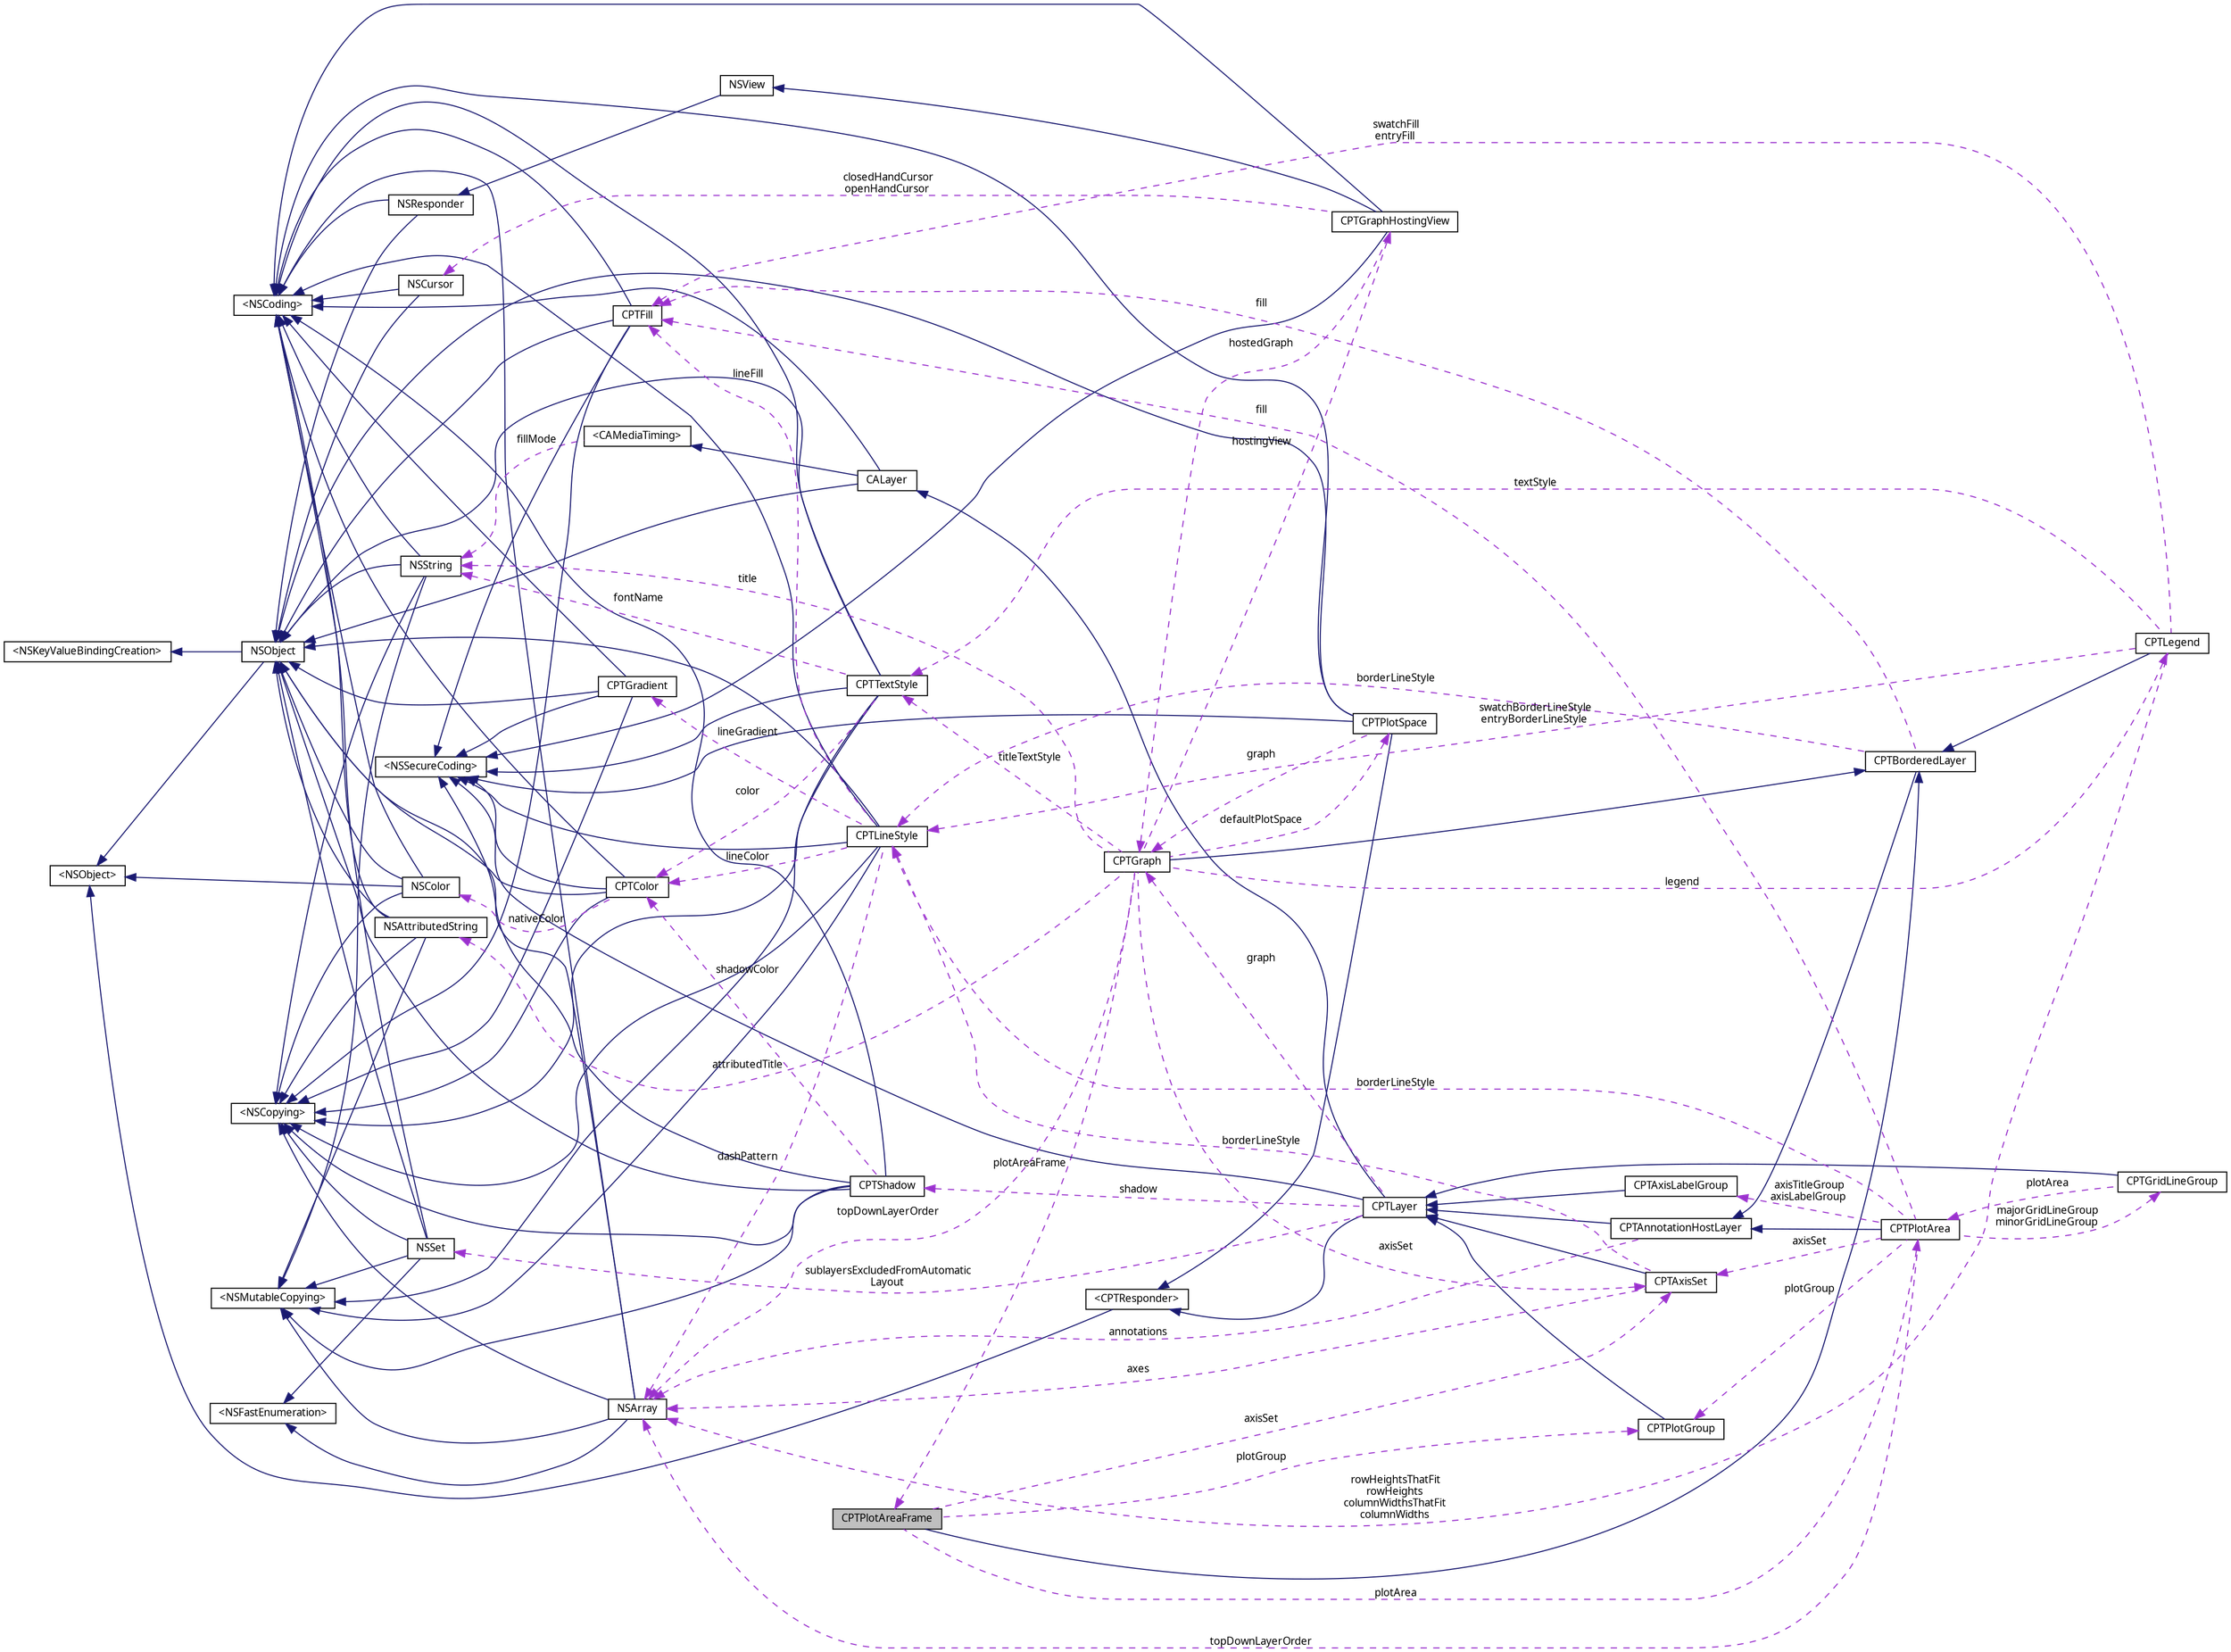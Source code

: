 digraph "CPTPlotAreaFrame"
{
 // LATEX_PDF_SIZE
  bgcolor="transparent";
  edge [fontname="Lucinda Grande",fontsize="10",labelfontname="Lucinda Grande",labelfontsize="10"];
  node [fontname="Lucinda Grande",fontsize="10",shape=record];
  rankdir="LR";
  Node1 [label="CPTPlotAreaFrame",height=0.2,width=0.4,color="black", fillcolor="grey75", style="filled", fontcolor="black",tooltip="A layer drawn on top of the graph layer and behind all plot elements."];
  Node2 -> Node1 [dir="back",color="midnightblue",fontsize="10",style="solid",fontname="Lucinda Grande"];
  Node2 [label="CPTBorderedLayer",height=0.2,width=0.4,color="black",URL="$interface_c_p_t_bordered_layer.html",tooltip="A layer with a border line and background fill."];
  Node3 -> Node2 [dir="back",color="midnightblue",fontsize="10",style="solid",fontname="Lucinda Grande"];
  Node3 [label="CPTAnnotationHostLayer",height=0.2,width=0.4,color="black",URL="$interface_c_p_t_annotation_host_layer.html",tooltip="A container layer for annotations."];
  Node4 -> Node3 [dir="back",color="midnightblue",fontsize="10",style="solid",fontname="Lucinda Grande"];
  Node4 [label="CPTLayer",height=0.2,width=0.4,color="black",URL="$interface_c_p_t_layer.html",tooltip="Base class for all Core Animation layers in Core Plot."];
  Node5 -> Node4 [dir="back",color="midnightblue",fontsize="10",style="solid",fontname="Lucinda Grande"];
  Node5 [label="CALayer",height=0.2,width=0.4,color="black",URL="/Users/eskroch/Projects/Core Plot/documentation/doxygen/doxygen-cocoa-tags.xml$https://developer.apple.com/library/mac/.html#documentation/GraphicsImaging/Reference/CALayer_class/Introduction/Introduction",tooltip=" "];
  Node6 -> Node5 [dir="back",color="midnightblue",fontsize="10",style="solid",fontname="Lucinda Grande"];
  Node6 [label="NSObject",height=0.2,width=0.4,color="black",URL="/Users/eskroch/Projects/Core Plot/documentation/doxygen/doxygen-cocoa-tags.xml$https://developer.apple.com/library/mac/.html#documentation/Cocoa/Reference/Foundation/Classes/NSObject_Class/Reference/Reference",tooltip=" "];
  Node7 -> Node6 [dir="back",color="midnightblue",fontsize="10",style="solid",fontname="Lucinda Grande"];
  Node7 [label="\<NSObject\>",height=0.2,width=0.4,color="black",URL="/Users/eskroch/Projects/Core Plot/documentation/doxygen/doxygen-cocoa-tags.xml$https://developer.apple.com/library/mac/.html#documentation/Cocoa/Reference/Foundation/Protocols/NSObject_Protocol/Reference/NSObject",tooltip=" "];
  Node8 -> Node6 [dir="back",color="midnightblue",fontsize="10",style="solid",fontname="Lucinda Grande"];
  Node8 [label="\<NSKeyValueBindingCreation\>",height=0.2,width=0.4,color="black",URL="/Users/eskroch/Projects/Core Plot/documentation/doxygen/doxygen-cocoa-tags.xml$https://developer.apple.com/library/mac/.html#documentation/Cocoa/Reference/ApplicationKit/Protocols/NSKeyValueBindingCreation_Protocol/Reference/Reference",tooltip=" "];
  Node9 -> Node5 [dir="back",color="midnightblue",fontsize="10",style="solid",fontname="Lucinda Grande"];
  Node9 [label="\<NSCoding\>",height=0.2,width=0.4,color="black",URL="/Users/eskroch/Projects/Core Plot/documentation/doxygen/doxygen-cocoa-tags.xml$https://developer.apple.com/library/mac/.html#documentation/Cocoa/Reference/Foundation/Protocols/NSCoding_Protocol/Reference/Reference",tooltip=" "];
  Node10 -> Node5 [dir="back",color="midnightblue",fontsize="10",style="solid",fontname="Lucinda Grande"];
  Node10 [label="\<CAMediaTiming\>",height=0.2,width=0.4,color="black",URL="/Users/eskroch/Projects/Core Plot/documentation/doxygen/doxygen-cocoa-tags.xml$https://developer.apple.com/library/mac/.html#documentation/GraphicsImaging/Reference/CAMediaTiming_protocol/Introduction/Introduction",tooltip=" "];
  Node11 -> Node10 [dir="back",color="darkorchid3",fontsize="10",style="dashed",label=" fillMode" ,fontname="Lucinda Grande"];
  Node11 [label="NSString",height=0.2,width=0.4,color="black",URL="/Users/eskroch/Projects/Core Plot/documentation/doxygen/doxygen-cocoa-tags.xml$https://developer.apple.com/library/mac/.html#documentation/Cocoa/Reference/Foundation/Classes/NSString_Class/Reference/NSString",tooltip=" "];
  Node6 -> Node11 [dir="back",color="midnightblue",fontsize="10",style="solid",fontname="Lucinda Grande"];
  Node9 -> Node11 [dir="back",color="midnightblue",fontsize="10",style="solid",fontname="Lucinda Grande"];
  Node12 -> Node11 [dir="back",color="midnightblue",fontsize="10",style="solid",fontname="Lucinda Grande"];
  Node12 [label="\<NSCopying\>",height=0.2,width=0.4,color="black",URL="/Users/eskroch/Projects/Core Plot/documentation/doxygen/doxygen-cocoa-tags.xml$https://developer.apple.com/library/mac/.html#documentation/Cocoa/Reference/Foundation/Protocols/NSCopying_Protocol/Reference/Reference",tooltip=" "];
  Node13 -> Node11 [dir="back",color="midnightblue",fontsize="10",style="solid",fontname="Lucinda Grande"];
  Node13 [label="\<NSMutableCopying\>",height=0.2,width=0.4,color="black",URL="/Users/eskroch/Projects/Core Plot/documentation/doxygen/doxygen-cocoa-tags.xml$https://developer.apple.com/library/mac/.html#documentation/Cocoa/Reference/Foundation/Protocols/NSMutableCopying_Protocol/Reference/Reference",tooltip=" "];
  Node14 -> Node4 [dir="back",color="midnightblue",fontsize="10",style="solid",fontname="Lucinda Grande"];
  Node14 [label="\<CPTResponder\>",height=0.2,width=0.4,color="black",URL="$protocol_c_p_t_responder-p.html",tooltip="The basis of all event processing in Core Plot."];
  Node7 -> Node14 [dir="back",color="midnightblue",fontsize="10",style="solid",fontname="Lucinda Grande"];
  Node15 -> Node4 [dir="back",color="midnightblue",fontsize="10",style="solid",fontname="Lucinda Grande"];
  Node15 [label="\<NSSecureCoding\>",height=0.2,width=0.4,color="black",URL="/Users/eskroch/Projects/Core Plot/documentation/doxygen/doxygen-cocoa-tags.xml$https://developer.apple.com/library/mac/documentation/Foundation/Reference/NSSecureCoding_Protocol_Ref/.html",tooltip=" "];
  Node16 -> Node4 [dir="back",color="darkorchid3",fontsize="10",style="dashed",label=" shadow" ,fontname="Lucinda Grande"];
  Node16 [label="CPTShadow",height=0.2,width=0.4,color="black",URL="$interface_c_p_t_shadow.html",tooltip="Immutable wrapper for various shadow drawing properties."];
  Node6 -> Node16 [dir="back",color="midnightblue",fontsize="10",style="solid",fontname="Lucinda Grande"];
  Node12 -> Node16 [dir="back",color="midnightblue",fontsize="10",style="solid",fontname="Lucinda Grande"];
  Node13 -> Node16 [dir="back",color="midnightblue",fontsize="10",style="solid",fontname="Lucinda Grande"];
  Node9 -> Node16 [dir="back",color="midnightblue",fontsize="10",style="solid",fontname="Lucinda Grande"];
  Node15 -> Node16 [dir="back",color="midnightblue",fontsize="10",style="solid",fontname="Lucinda Grande"];
  Node17 -> Node16 [dir="back",color="darkorchid3",fontsize="10",style="dashed",label=" shadowColor" ,fontname="Lucinda Grande"];
  Node17 [label="CPTColor",height=0.2,width=0.4,color="black",URL="$interface_c_p_t_color.html",tooltip="An immutable color."];
  Node6 -> Node17 [dir="back",color="midnightblue",fontsize="10",style="solid",fontname="Lucinda Grande"];
  Node12 -> Node17 [dir="back",color="midnightblue",fontsize="10",style="solid",fontname="Lucinda Grande"];
  Node9 -> Node17 [dir="back",color="midnightblue",fontsize="10",style="solid",fontname="Lucinda Grande"];
  Node15 -> Node17 [dir="back",color="midnightblue",fontsize="10",style="solid",fontname="Lucinda Grande"];
  Node18 -> Node17 [dir="back",color="darkorchid3",fontsize="10",style="dashed",label=" nativeColor" ,fontname="Lucinda Grande"];
  Node18 [label="NSColor",height=0.2,width=0.4,color="black",URL="/Users/eskroch/Projects/Core Plot/documentation/doxygen/doxygen-cocoa-tags.xml$https://developer.apple.com/library/mac/.html#documentation/Cocoa/Reference/ApplicationKit/Classes/NSColor_Class/Reference/Reference",tooltip=" "];
  Node6 -> Node18 [dir="back",color="midnightblue",fontsize="10",style="solid",fontname="Lucinda Grande"];
  Node9 -> Node18 [dir="back",color="midnightblue",fontsize="10",style="solid",fontname="Lucinda Grande"];
  Node12 -> Node18 [dir="back",color="midnightblue",fontsize="10",style="solid",fontname="Lucinda Grande"];
  Node7 -> Node18 [dir="back",color="midnightblue",fontsize="10",style="solid",fontname="Lucinda Grande"];
  Node19 -> Node4 [dir="back",color="darkorchid3",fontsize="10",style="dashed",label=" sublayersExcludedFromAutomatic\lLayout" ,fontname="Lucinda Grande"];
  Node19 [label="NSSet",height=0.2,width=0.4,color="black",URL="/Users/eskroch/Projects/Core Plot/documentation/doxygen/doxygen-cocoa-tags.xml$https://developer.apple.com/library/mac/.html#documentation/Cocoa/Reference/Foundation/Classes/NSSet_Class/Reference/Reference",tooltip=" "];
  Node6 -> Node19 [dir="back",color="midnightblue",fontsize="10",style="solid",fontname="Lucinda Grande"];
  Node9 -> Node19 [dir="back",color="midnightblue",fontsize="10",style="solid",fontname="Lucinda Grande"];
  Node12 -> Node19 [dir="back",color="midnightblue",fontsize="10",style="solid",fontname="Lucinda Grande"];
  Node20 -> Node19 [dir="back",color="midnightblue",fontsize="10",style="solid",fontname="Lucinda Grande"];
  Node20 [label="\<NSFastEnumeration\>",height=0.2,width=0.4,color="black",URL="/Users/eskroch/Projects/Core Plot/documentation/doxygen/doxygen-cocoa-tags.xml$https://developer.apple.com/library/mac/.html#documentation/Cocoa/Reference/NSFastEnumeration_protocol/Reference/NSFastEnumeration",tooltip=" "];
  Node13 -> Node19 [dir="back",color="midnightblue",fontsize="10",style="solid",fontname="Lucinda Grande"];
  Node21 -> Node4 [dir="back",color="darkorchid3",fontsize="10",style="dashed",label=" graph" ,fontname="Lucinda Grande"];
  Node21 [label="CPTGraph",height=0.2,width=0.4,color="black",URL="$interface_c_p_t_graph.html",tooltip="An abstract graph class."];
  Node2 -> Node21 [dir="back",color="midnightblue",fontsize="10",style="solid",fontname="Lucinda Grande"];
  Node22 -> Node21 [dir="back",color="darkorchid3",fontsize="10",style="dashed",label=" titleTextStyle" ,fontname="Lucinda Grande"];
  Node22 [label="CPTTextStyle",height=0.2,width=0.4,color="black",URL="$interface_c_p_t_text_style.html",tooltip="Immutable wrapper for various text style properties."];
  Node6 -> Node22 [dir="back",color="midnightblue",fontsize="10",style="solid",fontname="Lucinda Grande"];
  Node12 -> Node22 [dir="back",color="midnightblue",fontsize="10",style="solid",fontname="Lucinda Grande"];
  Node13 -> Node22 [dir="back",color="midnightblue",fontsize="10",style="solid",fontname="Lucinda Grande"];
  Node9 -> Node22 [dir="back",color="midnightblue",fontsize="10",style="solid",fontname="Lucinda Grande"];
  Node15 -> Node22 [dir="back",color="midnightblue",fontsize="10",style="solid",fontname="Lucinda Grande"];
  Node11 -> Node22 [dir="back",color="darkorchid3",fontsize="10",style="dashed",label=" fontName" ,fontname="Lucinda Grande"];
  Node17 -> Node22 [dir="back",color="darkorchid3",fontsize="10",style="dashed",label=" color" ,fontname="Lucinda Grande"];
  Node23 -> Node21 [dir="back",color="darkorchid3",fontsize="10",style="dashed",label=" hostingView" ,fontname="Lucinda Grande"];
  Node23 [label="CPTGraphHostingView",height=0.2,width=0.4,color="black",URL="$interface_c_p_t_graph_hosting_view.html",tooltip="A container view for displaying a CPTGraph."];
  Node24 -> Node23 [dir="back",color="midnightblue",fontsize="10",style="solid",fontname="Lucinda Grande"];
  Node24 [label="NSView",height=0.2,width=0.4,color="black",URL="/Users/eskroch/Projects/Core Plot/documentation/doxygen/doxygen-cocoa-tags.xml$https://developer.apple.com/library/mac/.html#documentation/Cocoa/Reference/ApplicationKit/Classes/NSView_Class/Reference/NSView",tooltip=" "];
  Node25 -> Node24 [dir="back",color="midnightblue",fontsize="10",style="solid",fontname="Lucinda Grande"];
  Node25 [label="NSResponder",height=0.2,width=0.4,color="black",URL="/Users/eskroch/Projects/Core Plot/documentation/doxygen/doxygen-cocoa-tags.xml$https://developer.apple.com/library/mac/.html#documentation/Cocoa/Reference/ApplicationKit/Classes/NSResponder_Class/Reference/Reference",tooltip=" "];
  Node6 -> Node25 [dir="back",color="midnightblue",fontsize="10",style="solid",fontname="Lucinda Grande"];
  Node9 -> Node25 [dir="back",color="midnightblue",fontsize="10",style="solid",fontname="Lucinda Grande"];
  Node9 -> Node23 [dir="back",color="midnightblue",fontsize="10",style="solid",fontname="Lucinda Grande"];
  Node15 -> Node23 [dir="back",color="midnightblue",fontsize="10",style="solid",fontname="Lucinda Grande"];
  Node21 -> Node23 [dir="back",color="darkorchid3",fontsize="10",style="dashed",label=" hostedGraph" ,fontname="Lucinda Grande"];
  Node26 -> Node23 [dir="back",color="darkorchid3",fontsize="10",style="dashed",label=" closedHandCursor\nopenHandCursor" ,fontname="Lucinda Grande"];
  Node26 [label="NSCursor",height=0.2,width=0.4,color="black",URL="/Users/eskroch/Projects/Core Plot/documentation/doxygen/doxygen-cocoa-tags.xml$https://developer.apple.com/library/mac/.html#documentation/Cocoa/Reference/ApplicationKit/Classes/NSCursor_Class/Reference/Reference",tooltip=" "];
  Node6 -> Node26 [dir="back",color="midnightblue",fontsize="10",style="solid",fontname="Lucinda Grande"];
  Node9 -> Node26 [dir="back",color="midnightblue",fontsize="10",style="solid",fontname="Lucinda Grande"];
  Node27 -> Node21 [dir="back",color="darkorchid3",fontsize="10",style="dashed",label=" axisSet" ,fontname="Lucinda Grande"];
  Node27 [label="CPTAxisSet",height=0.2,width=0.4,color="black",URL="$interface_c_p_t_axis_set.html",tooltip="A container layer for the set of axes for a graph."];
  Node4 -> Node27 [dir="back",color="midnightblue",fontsize="10",style="solid",fontname="Lucinda Grande"];
  Node28 -> Node27 [dir="back",color="darkorchid3",fontsize="10",style="dashed",label=" borderLineStyle" ,fontname="Lucinda Grande"];
  Node28 [label="CPTLineStyle",height=0.2,width=0.4,color="black",URL="$interface_c_p_t_line_style.html",tooltip="Immutable wrapper for various line drawing properties. Create a CPTMutableLineStyle if you want to cu..."];
  Node6 -> Node28 [dir="back",color="midnightblue",fontsize="10",style="solid",fontname="Lucinda Grande"];
  Node12 -> Node28 [dir="back",color="midnightblue",fontsize="10",style="solid",fontname="Lucinda Grande"];
  Node13 -> Node28 [dir="back",color="midnightblue",fontsize="10",style="solid",fontname="Lucinda Grande"];
  Node9 -> Node28 [dir="back",color="midnightblue",fontsize="10",style="solid",fontname="Lucinda Grande"];
  Node15 -> Node28 [dir="back",color="midnightblue",fontsize="10",style="solid",fontname="Lucinda Grande"];
  Node29 -> Node28 [dir="back",color="darkorchid3",fontsize="10",style="dashed",label=" lineFill" ,fontname="Lucinda Grande"];
  Node29 [label="CPTFill",height=0.2,width=0.4,color="black",URL="$interface_c_p_t_fill.html",tooltip="Draws area fills."];
  Node6 -> Node29 [dir="back",color="midnightblue",fontsize="10",style="solid",fontname="Lucinda Grande"];
  Node12 -> Node29 [dir="back",color="midnightblue",fontsize="10",style="solid",fontname="Lucinda Grande"];
  Node9 -> Node29 [dir="back",color="midnightblue",fontsize="10",style="solid",fontname="Lucinda Grande"];
  Node15 -> Node29 [dir="back",color="midnightblue",fontsize="10",style="solid",fontname="Lucinda Grande"];
  Node30 -> Node28 [dir="back",color="darkorchid3",fontsize="10",style="dashed",label=" lineGradient" ,fontname="Lucinda Grande"];
  Node30 [label="CPTGradient",height=0.2,width=0.4,color="black",URL="$interface_c_p_t_gradient.html",tooltip="Draws color gradient fills."];
  Node6 -> Node30 [dir="back",color="midnightblue",fontsize="10",style="solid",fontname="Lucinda Grande"];
  Node12 -> Node30 [dir="back",color="midnightblue",fontsize="10",style="solid",fontname="Lucinda Grande"];
  Node9 -> Node30 [dir="back",color="midnightblue",fontsize="10",style="solid",fontname="Lucinda Grande"];
  Node15 -> Node30 [dir="back",color="midnightblue",fontsize="10",style="solid",fontname="Lucinda Grande"];
  Node17 -> Node28 [dir="back",color="darkorchid3",fontsize="10",style="dashed",label=" lineColor" ,fontname="Lucinda Grande"];
  Node31 -> Node28 [dir="back",color="darkorchid3",fontsize="10",style="dashed",label=" dashPattern" ,fontname="Lucinda Grande"];
  Node31 [label="NSArray",height=0.2,width=0.4,color="black",URL="/Users/eskroch/Projects/Core Plot/documentation/doxygen/doxygen-cocoa-tags.xml$https://developer.apple.com/library/mac/.html#documentation/Cocoa/Reference/Foundation/Classes/NSArray_Class/Reference/Reference",tooltip=" "];
  Node6 -> Node31 [dir="back",color="midnightblue",fontsize="10",style="solid",fontname="Lucinda Grande"];
  Node9 -> Node31 [dir="back",color="midnightblue",fontsize="10",style="solid",fontname="Lucinda Grande"];
  Node12 -> Node31 [dir="back",color="midnightblue",fontsize="10",style="solid",fontname="Lucinda Grande"];
  Node20 -> Node31 [dir="back",color="midnightblue",fontsize="10",style="solid",fontname="Lucinda Grande"];
  Node13 -> Node31 [dir="back",color="midnightblue",fontsize="10",style="solid",fontname="Lucinda Grande"];
  Node31 -> Node27 [dir="back",color="darkorchid3",fontsize="10",style="dashed",label=" axes" ,fontname="Lucinda Grande"];
  Node32 -> Node21 [dir="back",color="darkorchid3",fontsize="10",style="dashed",label=" attributedTitle" ,fontname="Lucinda Grande"];
  Node32 [label="NSAttributedString",height=0.2,width=0.4,color="black",URL="/Users/eskroch/Projects/Core Plot/documentation/doxygen/doxygen-cocoa-tags.xml$https://developer.apple.com/library/mac/.html#documentation/Cocoa/Reference/Foundation/Classes/NSAttributedString_Class/Reference/NSAttributedString",tooltip=" "];
  Node6 -> Node32 [dir="back",color="midnightblue",fontsize="10",style="solid",fontname="Lucinda Grande"];
  Node9 -> Node32 [dir="back",color="midnightblue",fontsize="10",style="solid",fontname="Lucinda Grande"];
  Node12 -> Node32 [dir="back",color="midnightblue",fontsize="10",style="solid",fontname="Lucinda Grande"];
  Node13 -> Node32 [dir="back",color="midnightblue",fontsize="10",style="solid",fontname="Lucinda Grande"];
  Node1 -> Node21 [dir="back",color="darkorchid3",fontsize="10",style="dashed",label=" plotAreaFrame" ,fontname="Lucinda Grande"];
  Node11 -> Node21 [dir="back",color="darkorchid3",fontsize="10",style="dashed",label=" title" ,fontname="Lucinda Grande"];
  Node33 -> Node21 [dir="back",color="darkorchid3",fontsize="10",style="dashed",label=" defaultPlotSpace" ,fontname="Lucinda Grande"];
  Node33 [label="CPTPlotSpace",height=0.2,width=0.4,color="black",URL="$interface_c_p_t_plot_space.html",tooltip="Defines the coordinate system of a plot."];
  Node6 -> Node33 [dir="back",color="midnightblue",fontsize="10",style="solid",fontname="Lucinda Grande"];
  Node14 -> Node33 [dir="back",color="midnightblue",fontsize="10",style="solid",fontname="Lucinda Grande"];
  Node9 -> Node33 [dir="back",color="midnightblue",fontsize="10",style="solid",fontname="Lucinda Grande"];
  Node15 -> Node33 [dir="back",color="midnightblue",fontsize="10",style="solid",fontname="Lucinda Grande"];
  Node21 -> Node33 [dir="back",color="darkorchid3",fontsize="10",style="dashed",label=" graph" ,fontname="Lucinda Grande"];
  Node34 -> Node21 [dir="back",color="darkorchid3",fontsize="10",style="dashed",label=" legend" ,fontname="Lucinda Grande"];
  Node34 [label="CPTLegend",height=0.2,width=0.4,color="black",URL="$interface_c_p_t_legend.html",tooltip="A graph legend."];
  Node2 -> Node34 [dir="back",color="midnightblue",fontsize="10",style="solid",fontname="Lucinda Grande"];
  Node22 -> Node34 [dir="back",color="darkorchid3",fontsize="10",style="dashed",label=" textStyle" ,fontname="Lucinda Grande"];
  Node29 -> Node34 [dir="back",color="darkorchid3",fontsize="10",style="dashed",label=" swatchFill\nentryFill" ,fontname="Lucinda Grande"];
  Node28 -> Node34 [dir="back",color="darkorchid3",fontsize="10",style="dashed",label=" swatchBorderLineStyle\nentryBorderLineStyle" ,fontname="Lucinda Grande"];
  Node31 -> Node34 [dir="back",color="darkorchid3",fontsize="10",style="dashed",label=" rowHeightsThatFit\nrowHeights\ncolumnWidthsThatFit\ncolumnWidths" ,fontname="Lucinda Grande"];
  Node31 -> Node21 [dir="back",color="darkorchid3",fontsize="10",style="dashed",label=" topDownLayerOrder" ,fontname="Lucinda Grande"];
  Node31 -> Node3 [dir="back",color="darkorchid3",fontsize="10",style="dashed",label=" annotations" ,fontname="Lucinda Grande"];
  Node29 -> Node2 [dir="back",color="darkorchid3",fontsize="10",style="dashed",label=" fill" ,fontname="Lucinda Grande"];
  Node28 -> Node2 [dir="back",color="darkorchid3",fontsize="10",style="dashed",label=" borderLineStyle" ,fontname="Lucinda Grande"];
  Node27 -> Node1 [dir="back",color="darkorchid3",fontsize="10",style="dashed",label=" axisSet" ,fontname="Lucinda Grande"];
  Node35 -> Node1 [dir="back",color="darkorchid3",fontsize="10",style="dashed",label=" plotArea" ,fontname="Lucinda Grande"];
  Node35 [label="CPTPlotArea",height=0.2,width=0.4,color="black",URL="$interface_c_p_t_plot_area.html",tooltip="A layer representing the actual plotting area of a graph."];
  Node3 -> Node35 [dir="back",color="midnightblue",fontsize="10",style="solid",fontname="Lucinda Grande"];
  Node36 -> Node35 [dir="back",color="darkorchid3",fontsize="10",style="dashed",label=" majorGridLineGroup\nminorGridLineGroup" ,fontname="Lucinda Grande"];
  Node36 [label="CPTGridLineGroup",height=0.2,width=0.4,color="black",URL="$interface_c_p_t_grid_line_group.html",tooltip="A group of grid line layers."];
  Node4 -> Node36 [dir="back",color="midnightblue",fontsize="10",style="solid",fontname="Lucinda Grande"];
  Node35 -> Node36 [dir="back",color="darkorchid3",fontsize="10",style="dashed",label=" plotArea" ,fontname="Lucinda Grande"];
  Node29 -> Node35 [dir="back",color="darkorchid3",fontsize="10",style="dashed",label=" fill" ,fontname="Lucinda Grande"];
  Node27 -> Node35 [dir="back",color="darkorchid3",fontsize="10",style="dashed",label=" axisSet" ,fontname="Lucinda Grande"];
  Node28 -> Node35 [dir="back",color="darkorchid3",fontsize="10",style="dashed",label=" borderLineStyle" ,fontname="Lucinda Grande"];
  Node37 -> Node35 [dir="back",color="darkorchid3",fontsize="10",style="dashed",label=" axisTitleGroup\naxisLabelGroup" ,fontname="Lucinda Grande"];
  Node37 [label="CPTAxisLabelGroup",height=0.2,width=0.4,color="black",URL="$interface_c_p_t_axis_label_group.html",tooltip="A container layer for the axis labels."];
  Node4 -> Node37 [dir="back",color="midnightblue",fontsize="10",style="solid",fontname="Lucinda Grande"];
  Node38 -> Node35 [dir="back",color="darkorchid3",fontsize="10",style="dashed",label=" plotGroup" ,fontname="Lucinda Grande"];
  Node38 [label="CPTPlotGroup",height=0.2,width=0.4,color="black",URL="$interface_c_p_t_plot_group.html",tooltip="Defines the coordinate system of a plot."];
  Node4 -> Node38 [dir="back",color="midnightblue",fontsize="10",style="solid",fontname="Lucinda Grande"];
  Node31 -> Node35 [dir="back",color="darkorchid3",fontsize="10",style="dashed",label=" topDownLayerOrder" ,fontname="Lucinda Grande"];
  Node38 -> Node1 [dir="back",color="darkorchid3",fontsize="10",style="dashed",label=" plotGroup" ,fontname="Lucinda Grande"];
}
